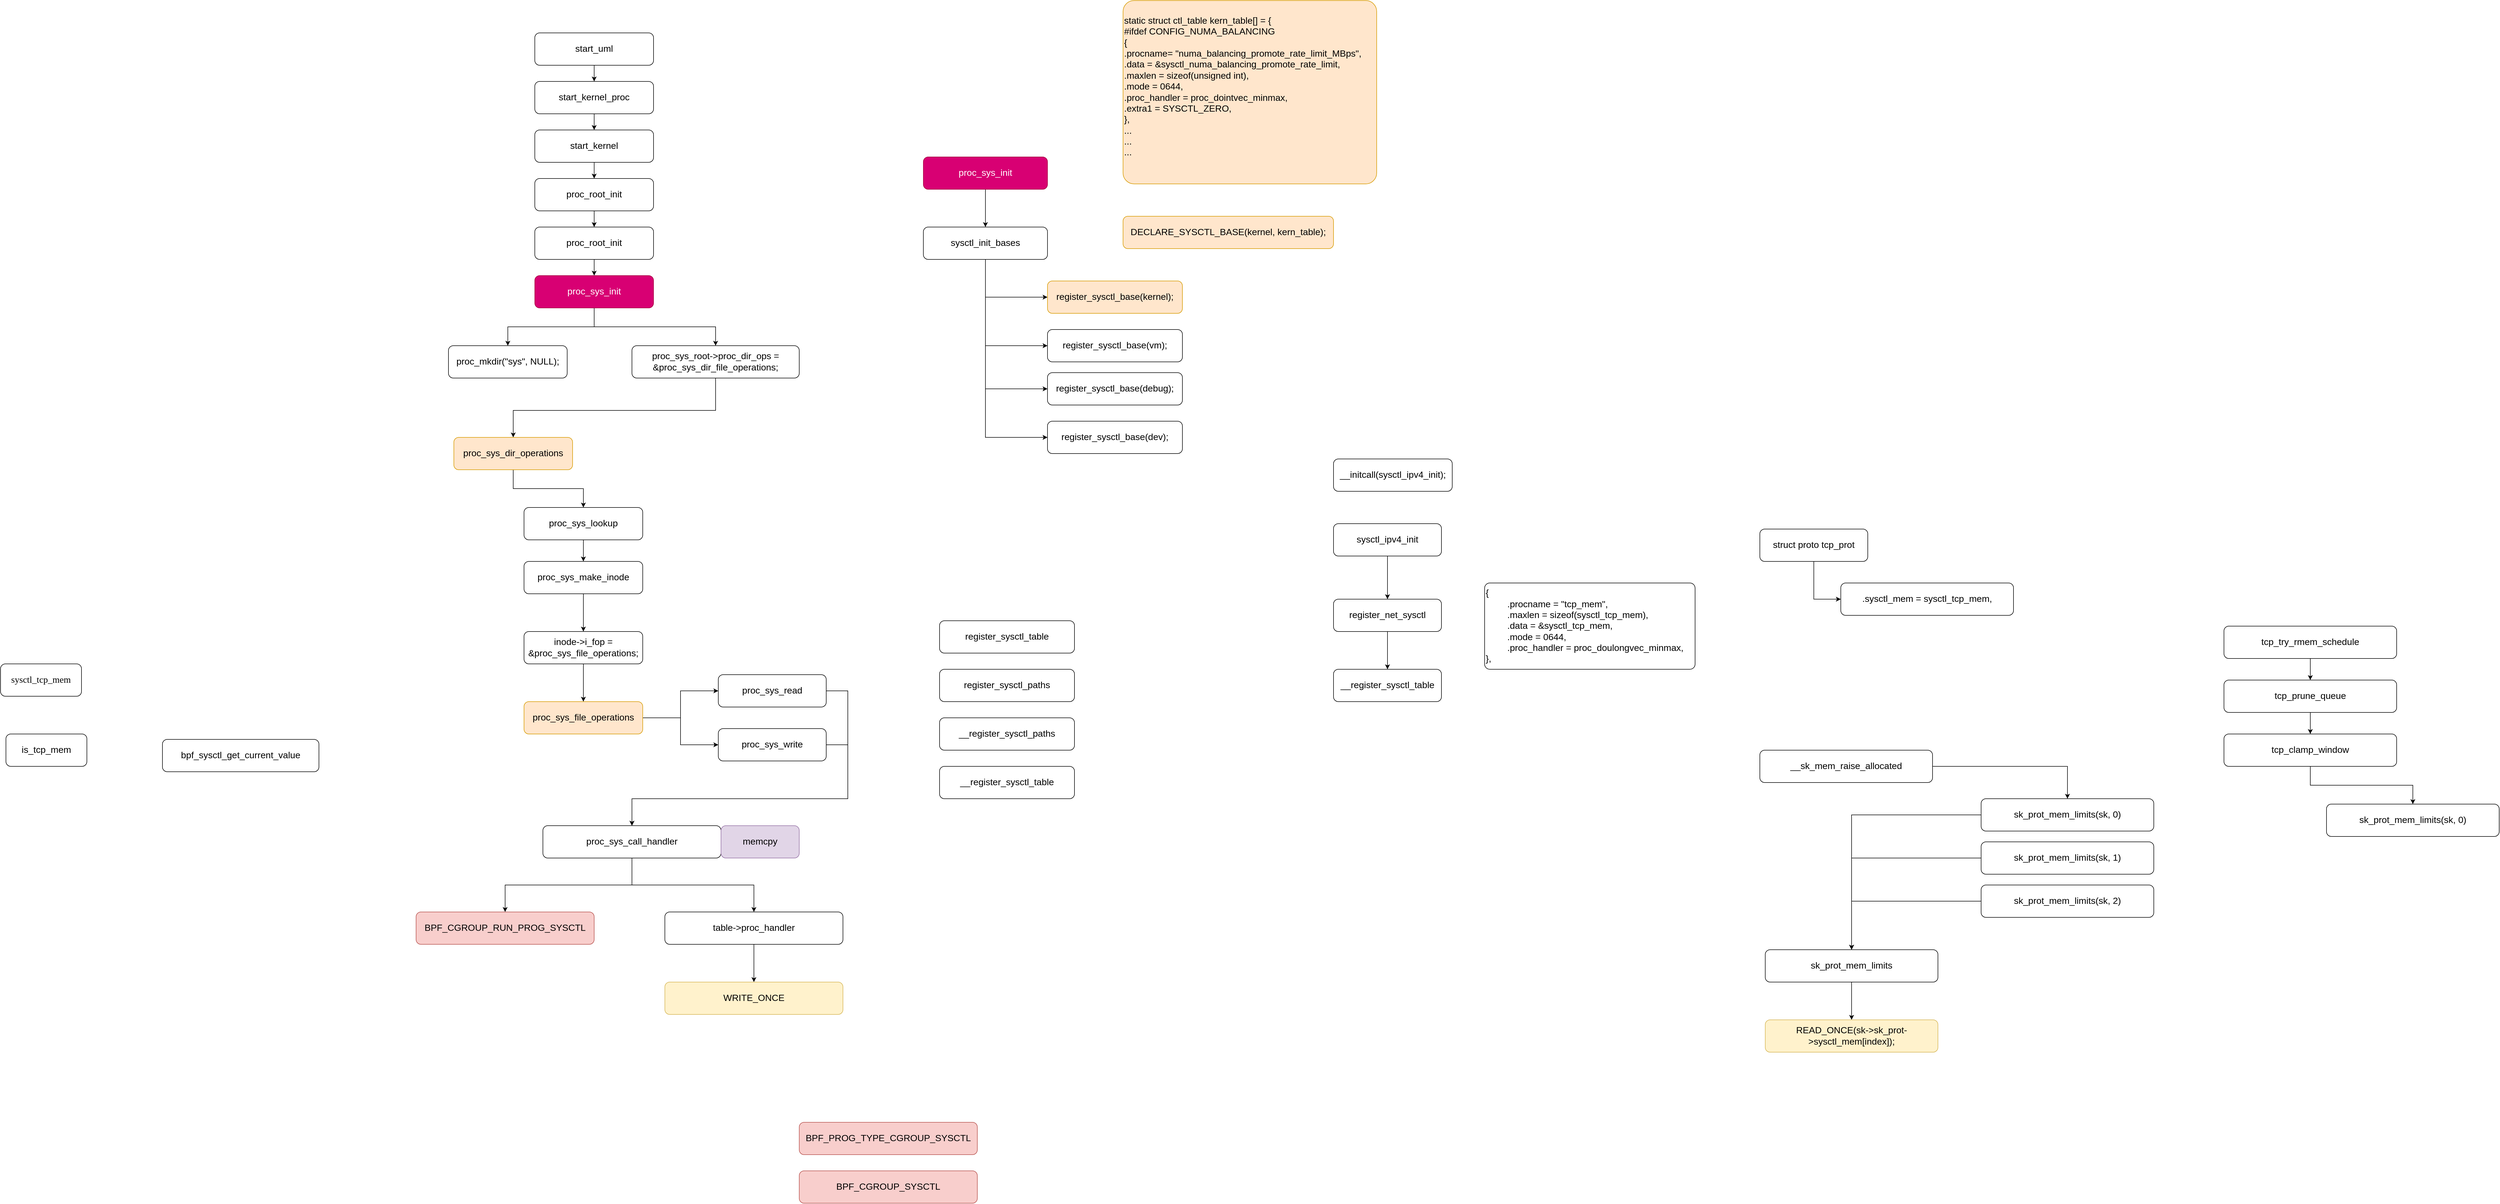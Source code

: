 <mxfile version="21.2.9" type="github">
  <diagram name="第 1 页" id="UhOqMrJpVa5OOBqp4UN_">
    <mxGraphModel dx="2771" dy="2373" grid="1" gridSize="10" guides="1" tooltips="1" connect="1" arrows="1" fold="1" page="1" pageScale="1" pageWidth="827" pageHeight="1169" math="0" shadow="0">
      <root>
        <mxCell id="0" />
        <mxCell id="1" parent="0" />
        <mxCell id="S9WwIThJoDWI54Gwqipy-3" value="&lt;font face=&quot;Garamond&quot; style=&quot;font-size: 17px;&quot;&gt;sysctl_tcp_mem&lt;/font&gt;" style="rounded=1;whiteSpace=wrap;html=1;fontSize=17;" parent="1" vertex="1">
          <mxGeometry x="-670" y="260" width="150" height="60" as="geometry" />
        </mxCell>
        <mxCell id="S9WwIThJoDWI54Gwqipy-4" value="is_tcp_mem" style="rounded=1;whiteSpace=wrap;html=1;fontSize=17;" parent="1" vertex="1">
          <mxGeometry x="-660" y="390" width="150" height="60" as="geometry" />
        </mxCell>
        <mxCell id="S9WwIThJoDWI54Gwqipy-5" value="bpf_sysctl_get_current_value" style="rounded=1;whiteSpace=wrap;html=1;fontSize=17;" parent="1" vertex="1">
          <mxGeometry x="-370" y="400" width="290" height="60" as="geometry" />
        </mxCell>
        <mxCell id="S9WwIThJoDWI54Gwqipy-6" value="BPF_CGROUP_RUN_PROG_SYSCTL" style="rounded=1;whiteSpace=wrap;html=1;fontSize=17;fillColor=#f8cecc;strokeColor=#b85450;" parent="1" vertex="1">
          <mxGeometry x="100" y="720" width="330" height="60" as="geometry" />
        </mxCell>
        <mxCell id="9XG2BIqTgFoNW4vE4yJE-37" style="edgeStyle=orthogonalEdgeStyle;rounded=0;orthogonalLoop=1;jettySize=auto;html=1;" edge="1" parent="1" source="S9WwIThJoDWI54Gwqipy-7" target="9XG2BIqTgFoNW4vE4yJE-36">
          <mxGeometry relative="1" as="geometry" />
        </mxCell>
        <mxCell id="S9WwIThJoDWI54Gwqipy-7" value="table-&amp;gt;proc_handler" style="rounded=1;whiteSpace=wrap;html=1;fontSize=17;" parent="1" vertex="1">
          <mxGeometry x="561" y="720" width="330" height="60" as="geometry" />
        </mxCell>
        <mxCell id="S9WwIThJoDWI54Gwqipy-15" style="edgeStyle=orthogonalEdgeStyle;rounded=0;orthogonalLoop=1;jettySize=auto;html=1;" parent="1" source="S9WwIThJoDWI54Gwqipy-8" target="S9WwIThJoDWI54Gwqipy-7" edge="1">
          <mxGeometry relative="1" as="geometry" />
        </mxCell>
        <mxCell id="9XG2BIqTgFoNW4vE4yJE-15" style="edgeStyle=orthogonalEdgeStyle;rounded=0;orthogonalLoop=1;jettySize=auto;html=1;" edge="1" parent="1" source="S9WwIThJoDWI54Gwqipy-8" target="S9WwIThJoDWI54Gwqipy-6">
          <mxGeometry relative="1" as="geometry" />
        </mxCell>
        <mxCell id="S9WwIThJoDWI54Gwqipy-8" value="proc_sys_call_handler" style="rounded=1;whiteSpace=wrap;html=1;fontSize=17;" parent="1" vertex="1">
          <mxGeometry x="335" y="560" width="330" height="60" as="geometry" />
        </mxCell>
        <mxCell id="S9WwIThJoDWI54Gwqipy-19" style="edgeStyle=orthogonalEdgeStyle;rounded=0;orthogonalLoop=1;jettySize=auto;html=1;" parent="1" source="S9WwIThJoDWI54Gwqipy-9" target="S9WwIThJoDWI54Gwqipy-8" edge="1">
          <mxGeometry relative="1" as="geometry">
            <Array as="points">
              <mxPoint x="900" y="310" />
              <mxPoint x="900" y="510" />
              <mxPoint x="500" y="510" />
            </Array>
          </mxGeometry>
        </mxCell>
        <mxCell id="S9WwIThJoDWI54Gwqipy-9" value="proc_sys_read" style="rounded=1;whiteSpace=wrap;html=1;fontSize=17;" parent="1" vertex="1">
          <mxGeometry x="660" y="280" width="200" height="60" as="geometry" />
        </mxCell>
        <mxCell id="S9WwIThJoDWI54Gwqipy-20" style="edgeStyle=orthogonalEdgeStyle;rounded=0;orthogonalLoop=1;jettySize=auto;html=1;" parent="1" source="S9WwIThJoDWI54Gwqipy-10" target="S9WwIThJoDWI54Gwqipy-8" edge="1">
          <mxGeometry relative="1" as="geometry">
            <Array as="points">
              <mxPoint x="900" y="410" />
              <mxPoint x="900" y="510" />
              <mxPoint x="500" y="510" />
            </Array>
          </mxGeometry>
        </mxCell>
        <mxCell id="S9WwIThJoDWI54Gwqipy-10" value="proc_sys_write" style="rounded=1;whiteSpace=wrap;html=1;fontSize=17;" parent="1" vertex="1">
          <mxGeometry x="660" y="380" width="200" height="60" as="geometry" />
        </mxCell>
        <mxCell id="S9WwIThJoDWI54Gwqipy-16" style="edgeStyle=orthogonalEdgeStyle;rounded=0;orthogonalLoop=1;jettySize=auto;html=1;" parent="1" source="S9WwIThJoDWI54Gwqipy-11" target="S9WwIThJoDWI54Gwqipy-9" edge="1">
          <mxGeometry relative="1" as="geometry" />
        </mxCell>
        <mxCell id="S9WwIThJoDWI54Gwqipy-22" style="edgeStyle=orthogonalEdgeStyle;rounded=0;orthogonalLoop=1;jettySize=auto;html=1;entryX=0;entryY=0.5;entryDx=0;entryDy=0;" parent="1" source="S9WwIThJoDWI54Gwqipy-11" target="S9WwIThJoDWI54Gwqipy-10" edge="1">
          <mxGeometry relative="1" as="geometry" />
        </mxCell>
        <mxCell id="S9WwIThJoDWI54Gwqipy-11" value="proc_sys_file_operations" style="rounded=1;whiteSpace=wrap;html=1;fontSize=17;fillColor=#ffe6cc;strokeColor=#d79b00;" parent="1" vertex="1">
          <mxGeometry x="300" y="330" width="220" height="60" as="geometry" />
        </mxCell>
        <mxCell id="9XG2BIqTgFoNW4vE4yJE-14" style="edgeStyle=orthogonalEdgeStyle;rounded=0;orthogonalLoop=1;jettySize=auto;html=1;entryX=0.5;entryY=0;entryDx=0;entryDy=0;" edge="1" parent="1" source="S9WwIThJoDWI54Gwqipy-23" target="S9WwIThJoDWI54Gwqipy-11">
          <mxGeometry relative="1" as="geometry" />
        </mxCell>
        <mxCell id="S9WwIThJoDWI54Gwqipy-23" value="inode-&amp;gt;i_fop = &amp;amp;proc_sys_file_operations;" style="rounded=1;whiteSpace=wrap;html=1;fontSize=17;" parent="1" vertex="1">
          <mxGeometry x="300" y="200" width="220" height="60" as="geometry" />
        </mxCell>
        <mxCell id="9XG2BIqTgFoNW4vE4yJE-17" style="edgeStyle=orthogonalEdgeStyle;rounded=0;orthogonalLoop=1;jettySize=auto;html=1;" edge="1" parent="1" source="S9WwIThJoDWI54Gwqipy-24" target="S9WwIThJoDWI54Gwqipy-23">
          <mxGeometry relative="1" as="geometry" />
        </mxCell>
        <mxCell id="S9WwIThJoDWI54Gwqipy-24" value="proc_sys_make_inode" style="rounded=1;whiteSpace=wrap;html=1;fontSize=17;" parent="1" vertex="1">
          <mxGeometry x="300" y="70" width="220" height="60" as="geometry" />
        </mxCell>
        <mxCell id="9XG2BIqTgFoNW4vE4yJE-16" style="edgeStyle=orthogonalEdgeStyle;rounded=0;orthogonalLoop=1;jettySize=auto;html=1;" edge="1" parent="1" source="S9WwIThJoDWI54Gwqipy-25" target="S9WwIThJoDWI54Gwqipy-24">
          <mxGeometry relative="1" as="geometry" />
        </mxCell>
        <mxCell id="S9WwIThJoDWI54Gwqipy-25" value="proc_sys_lookup" style="rounded=1;whiteSpace=wrap;html=1;fontSize=17;" parent="1" vertex="1">
          <mxGeometry x="300" y="-30" width="220" height="60" as="geometry" />
        </mxCell>
        <mxCell id="9XG2BIqTgFoNW4vE4yJE-13" style="edgeStyle=orthogonalEdgeStyle;rounded=0;orthogonalLoop=1;jettySize=auto;html=1;" edge="1" parent="1" source="S9WwIThJoDWI54Gwqipy-27" target="S9WwIThJoDWI54Gwqipy-25">
          <mxGeometry relative="1" as="geometry" />
        </mxCell>
        <mxCell id="S9WwIThJoDWI54Gwqipy-27" value="proc_sys_dir_operations" style="rounded=1;whiteSpace=wrap;html=1;fontSize=17;fillColor=#ffe6cc;strokeColor=#d79b00;" parent="1" vertex="1">
          <mxGeometry x="170" y="-160" width="220" height="60" as="geometry" />
        </mxCell>
        <mxCell id="9XG2BIqTgFoNW4vE4yJE-51" style="edgeStyle=orthogonalEdgeStyle;rounded=0;orthogonalLoop=1;jettySize=auto;html=1;" edge="1" parent="1" source="9XG2BIqTgFoNW4vE4yJE-1" target="9XG2BIqTgFoNW4vE4yJE-2">
          <mxGeometry relative="1" as="geometry" />
        </mxCell>
        <mxCell id="9XG2BIqTgFoNW4vE4yJE-1" value="start_uml" style="rounded=1;whiteSpace=wrap;html=1;fontSize=17;" vertex="1" parent="1">
          <mxGeometry x="320" y="-910" width="220" height="60" as="geometry" />
        </mxCell>
        <mxCell id="9XG2BIqTgFoNW4vE4yJE-50" style="edgeStyle=orthogonalEdgeStyle;rounded=0;orthogonalLoop=1;jettySize=auto;html=1;" edge="1" parent="1" source="9XG2BIqTgFoNW4vE4yJE-2" target="9XG2BIqTgFoNW4vE4yJE-3">
          <mxGeometry relative="1" as="geometry" />
        </mxCell>
        <mxCell id="9XG2BIqTgFoNW4vE4yJE-2" value="start_kernel_proc" style="rounded=1;whiteSpace=wrap;html=1;fontSize=17;" vertex="1" parent="1">
          <mxGeometry x="320" y="-820" width="220" height="60" as="geometry" />
        </mxCell>
        <mxCell id="9XG2BIqTgFoNW4vE4yJE-52" style="edgeStyle=orthogonalEdgeStyle;rounded=0;orthogonalLoop=1;jettySize=auto;html=1;" edge="1" parent="1" source="9XG2BIqTgFoNW4vE4yJE-3" target="9XG2BIqTgFoNW4vE4yJE-4">
          <mxGeometry relative="1" as="geometry" />
        </mxCell>
        <mxCell id="9XG2BIqTgFoNW4vE4yJE-3" value="start_kernel" style="rounded=1;whiteSpace=wrap;html=1;fontSize=17;" vertex="1" parent="1">
          <mxGeometry x="320" y="-730" width="220" height="60" as="geometry" />
        </mxCell>
        <mxCell id="9XG2BIqTgFoNW4vE4yJE-53" style="edgeStyle=orthogonalEdgeStyle;rounded=0;orthogonalLoop=1;jettySize=auto;html=1;" edge="1" parent="1" source="9XG2BIqTgFoNW4vE4yJE-4" target="9XG2BIqTgFoNW4vE4yJE-5">
          <mxGeometry relative="1" as="geometry" />
        </mxCell>
        <mxCell id="9XG2BIqTgFoNW4vE4yJE-4" value="proc_root_init" style="rounded=1;whiteSpace=wrap;html=1;fontSize=17;" vertex="1" parent="1">
          <mxGeometry x="320" y="-640" width="220" height="60" as="geometry" />
        </mxCell>
        <mxCell id="9XG2BIqTgFoNW4vE4yJE-54" style="edgeStyle=orthogonalEdgeStyle;rounded=0;orthogonalLoop=1;jettySize=auto;html=1;" edge="1" parent="1" source="9XG2BIqTgFoNW4vE4yJE-5" target="9XG2BIqTgFoNW4vE4yJE-6">
          <mxGeometry relative="1" as="geometry" />
        </mxCell>
        <mxCell id="9XG2BIqTgFoNW4vE4yJE-5" value="proc_root_init" style="rounded=1;whiteSpace=wrap;html=1;fontSize=17;" vertex="1" parent="1">
          <mxGeometry x="320" y="-550" width="220" height="60" as="geometry" />
        </mxCell>
        <mxCell id="9XG2BIqTgFoNW4vE4yJE-9" style="edgeStyle=orthogonalEdgeStyle;rounded=0;orthogonalLoop=1;jettySize=auto;html=1;" edge="1" parent="1" source="9XG2BIqTgFoNW4vE4yJE-6" target="9XG2BIqTgFoNW4vE4yJE-7">
          <mxGeometry relative="1" as="geometry" />
        </mxCell>
        <mxCell id="9XG2BIqTgFoNW4vE4yJE-10" style="edgeStyle=orthogonalEdgeStyle;rounded=0;orthogonalLoop=1;jettySize=auto;html=1;" edge="1" parent="1" source="9XG2BIqTgFoNW4vE4yJE-6" target="9XG2BIqTgFoNW4vE4yJE-8">
          <mxGeometry relative="1" as="geometry" />
        </mxCell>
        <mxCell id="9XG2BIqTgFoNW4vE4yJE-6" value="proc_sys_init" style="rounded=1;whiteSpace=wrap;html=1;fontSize=17;fillColor=#d80073;fontColor=#ffffff;strokeColor=#A50040;" vertex="1" parent="1">
          <mxGeometry x="320" y="-460" width="220" height="60" as="geometry" />
        </mxCell>
        <mxCell id="9XG2BIqTgFoNW4vE4yJE-7" value="proc_mkdir(&quot;sys&quot;, NULL);" style="rounded=1;whiteSpace=wrap;html=1;fontSize=17;" vertex="1" parent="1">
          <mxGeometry x="160" y="-330" width="220" height="60" as="geometry" />
        </mxCell>
        <mxCell id="9XG2BIqTgFoNW4vE4yJE-12" style="edgeStyle=orthogonalEdgeStyle;rounded=0;orthogonalLoop=1;jettySize=auto;html=1;" edge="1" parent="1" source="9XG2BIqTgFoNW4vE4yJE-8" target="S9WwIThJoDWI54Gwqipy-27">
          <mxGeometry relative="1" as="geometry">
            <Array as="points">
              <mxPoint x="655" y="-210" />
              <mxPoint x="280" y="-210" />
            </Array>
          </mxGeometry>
        </mxCell>
        <mxCell id="9XG2BIqTgFoNW4vE4yJE-8" value="proc_sys_root-&amp;gt;proc_dir_ops = &amp;amp;proc_sys_dir_file_operations;" style="rounded=1;whiteSpace=wrap;html=1;fontSize=17;" vertex="1" parent="1">
          <mxGeometry x="500" y="-330" width="310" height="60" as="geometry" />
        </mxCell>
        <mxCell id="9XG2BIqTgFoNW4vE4yJE-38" style="edgeStyle=orthogonalEdgeStyle;rounded=0;orthogonalLoop=1;jettySize=auto;html=1;" edge="1" parent="1" source="9XG2BIqTgFoNW4vE4yJE-18" target="9XG2BIqTgFoNW4vE4yJE-19">
          <mxGeometry relative="1" as="geometry" />
        </mxCell>
        <mxCell id="9XG2BIqTgFoNW4vE4yJE-18" value="sysctl_ipv4_init" style="rounded=1;whiteSpace=wrap;html=1;fontSize=17;" vertex="1" parent="1">
          <mxGeometry x="1800" width="200" height="60" as="geometry" />
        </mxCell>
        <mxCell id="9XG2BIqTgFoNW4vE4yJE-39" style="edgeStyle=orthogonalEdgeStyle;rounded=0;orthogonalLoop=1;jettySize=auto;html=1;entryX=0.5;entryY=0;entryDx=0;entryDy=0;" edge="1" parent="1" source="9XG2BIqTgFoNW4vE4yJE-19" target="9XG2BIqTgFoNW4vE4yJE-20">
          <mxGeometry relative="1" as="geometry" />
        </mxCell>
        <mxCell id="9XG2BIqTgFoNW4vE4yJE-19" value="register_net_sysctl" style="rounded=1;whiteSpace=wrap;html=1;fontSize=17;" vertex="1" parent="1">
          <mxGeometry x="1800" y="140" width="200" height="60" as="geometry" />
        </mxCell>
        <mxCell id="9XG2BIqTgFoNW4vE4yJE-20" value="__register_sysctl_table" style="rounded=1;whiteSpace=wrap;html=1;fontSize=17;" vertex="1" parent="1">
          <mxGeometry x="1800" y="270" width="200" height="60" as="geometry" />
        </mxCell>
        <mxCell id="9XG2BIqTgFoNW4vE4yJE-21" value="&lt;div&gt;{&lt;span style=&quot;&quot;&gt;&lt;/span&gt;&lt;/div&gt;&lt;blockquote style=&quot;margin: 0 0 0 40px; border: none; padding: 0px;&quot;&gt;&lt;div&gt;&lt;span style=&quot;&quot;&gt;.procname&lt;span style=&quot;&quot;&gt;	&lt;/span&gt;= &quot;tcp_mem&quot;,&lt;/span&gt;&lt;/div&gt;&lt;div&gt;&lt;span style=&quot;&quot;&gt;.maxlen&lt;span style=&quot;&quot;&gt;		&lt;/span&gt;= sizeof(sysctl_tcp_mem),&lt;/span&gt;&lt;/div&gt;&lt;div&gt;&lt;span style=&quot;&quot;&gt;.data&lt;span style=&quot;&quot;&gt;		&lt;/span&gt;= &amp;amp;sysctl_tcp_mem,&lt;/span&gt;&lt;/div&gt;&lt;div&gt;&lt;span style=&quot;&quot;&gt;.mode&lt;span style=&quot;&quot;&gt;		&lt;/span&gt;= 0644,&lt;/span&gt;&lt;/div&gt;&lt;div&gt;&lt;span style=&quot;&quot;&gt;.proc_handler&lt;span style=&quot;&quot;&gt;	&lt;/span&gt;= proc_doulongvec_minmax,&lt;/span&gt;&lt;/div&gt;&lt;/blockquote&gt;&lt;div&gt;&lt;span style=&quot;&quot;&gt;&lt;span style=&quot;&quot;&gt;	&lt;/span&gt;},&lt;/span&gt;&lt;/div&gt;" style="rounded=1;whiteSpace=wrap;html=1;fontSize=17;align=left;arcSize=6;" vertex="1" parent="1">
          <mxGeometry x="2080" y="110" width="390" height="160" as="geometry" />
        </mxCell>
        <mxCell id="9XG2BIqTgFoNW4vE4yJE-40" style="edgeStyle=orthogonalEdgeStyle;rounded=0;orthogonalLoop=1;jettySize=auto;html=1;entryX=0;entryY=0.5;entryDx=0;entryDy=0;" edge="1" parent="1" source="9XG2BIqTgFoNW4vE4yJE-22" target="9XG2BIqTgFoNW4vE4yJE-23">
          <mxGeometry relative="1" as="geometry" />
        </mxCell>
        <mxCell id="9XG2BIqTgFoNW4vE4yJE-22" value="struct proto tcp_prot" style="rounded=1;whiteSpace=wrap;html=1;fontSize=17;" vertex="1" parent="1">
          <mxGeometry x="2590" y="10" width="200" height="60" as="geometry" />
        </mxCell>
        <mxCell id="9XG2BIqTgFoNW4vE4yJE-23" value=".sysctl_mem		= sysctl_tcp_mem," style="rounded=1;whiteSpace=wrap;html=1;fontSize=17;" vertex="1" parent="1">
          <mxGeometry x="2740" y="110" width="320" height="60" as="geometry" />
        </mxCell>
        <mxCell id="9XG2BIqTgFoNW4vE4yJE-34" style="edgeStyle=orthogonalEdgeStyle;rounded=0;orthogonalLoop=1;jettySize=auto;html=1;entryX=0.5;entryY=0;entryDx=0;entryDy=0;" edge="1" parent="1" source="9XG2BIqTgFoNW4vE4yJE-24" target="9XG2BIqTgFoNW4vE4yJE-25">
          <mxGeometry relative="1" as="geometry" />
        </mxCell>
        <mxCell id="9XG2BIqTgFoNW4vE4yJE-24" value="sk_prot_mem_limits" style="rounded=1;whiteSpace=wrap;html=1;fontSize=17;" vertex="1" parent="1">
          <mxGeometry x="2600" y="790" width="320" height="60" as="geometry" />
        </mxCell>
        <mxCell id="9XG2BIqTgFoNW4vE4yJE-25" value="READ_ONCE(sk-&amp;gt;sk_prot-&amp;gt;sysctl_mem[index]);" style="rounded=1;whiteSpace=wrap;html=1;fontSize=17;fillColor=#fff2cc;strokeColor=#d6b656;" vertex="1" parent="1">
          <mxGeometry x="2600" y="920" width="320" height="60" as="geometry" />
        </mxCell>
        <mxCell id="9XG2BIqTgFoNW4vE4yJE-30" style="edgeStyle=orthogonalEdgeStyle;rounded=0;orthogonalLoop=1;jettySize=auto;html=1;" edge="1" parent="1" source="9XG2BIqTgFoNW4vE4yJE-26" target="9XG2BIqTgFoNW4vE4yJE-27">
          <mxGeometry relative="1" as="geometry" />
        </mxCell>
        <mxCell id="9XG2BIqTgFoNW4vE4yJE-26" value="__sk_mem_raise_allocated" style="rounded=1;whiteSpace=wrap;html=1;fontSize=17;" vertex="1" parent="1">
          <mxGeometry x="2590" y="420" width="320" height="60" as="geometry" />
        </mxCell>
        <mxCell id="9XG2BIqTgFoNW4vE4yJE-31" style="edgeStyle=orthogonalEdgeStyle;rounded=0;orthogonalLoop=1;jettySize=auto;html=1;" edge="1" parent="1" source="9XG2BIqTgFoNW4vE4yJE-27" target="9XG2BIqTgFoNW4vE4yJE-24">
          <mxGeometry relative="1" as="geometry" />
        </mxCell>
        <mxCell id="9XG2BIqTgFoNW4vE4yJE-27" value="sk_prot_mem_limits(sk, 0)" style="rounded=1;whiteSpace=wrap;html=1;fontSize=17;" vertex="1" parent="1">
          <mxGeometry x="3000" y="510" width="320" height="60" as="geometry" />
        </mxCell>
        <mxCell id="9XG2BIqTgFoNW4vE4yJE-32" style="edgeStyle=orthogonalEdgeStyle;rounded=0;orthogonalLoop=1;jettySize=auto;html=1;" edge="1" parent="1" source="9XG2BIqTgFoNW4vE4yJE-28" target="9XG2BIqTgFoNW4vE4yJE-24">
          <mxGeometry relative="1" as="geometry" />
        </mxCell>
        <mxCell id="9XG2BIqTgFoNW4vE4yJE-28" value="sk_prot_mem_limits(sk, 1)" style="rounded=1;whiteSpace=wrap;html=1;fontSize=17;" vertex="1" parent="1">
          <mxGeometry x="3000" y="590" width="320" height="60" as="geometry" />
        </mxCell>
        <mxCell id="9XG2BIqTgFoNW4vE4yJE-33" style="edgeStyle=orthogonalEdgeStyle;rounded=0;orthogonalLoop=1;jettySize=auto;html=1;" edge="1" parent="1" source="9XG2BIqTgFoNW4vE4yJE-29" target="9XG2BIqTgFoNW4vE4yJE-24">
          <mxGeometry relative="1" as="geometry" />
        </mxCell>
        <mxCell id="9XG2BIqTgFoNW4vE4yJE-29" value="sk_prot_mem_limits(sk, 2)" style="rounded=1;whiteSpace=wrap;html=1;fontSize=17;" vertex="1" parent="1">
          <mxGeometry x="3000" y="670" width="320" height="60" as="geometry" />
        </mxCell>
        <mxCell id="9XG2BIqTgFoNW4vE4yJE-35" value="memcpy" style="rounded=1;whiteSpace=wrap;html=1;fontSize=17;fillColor=#e1d5e7;strokeColor=#9673a6;" vertex="1" parent="1">
          <mxGeometry x="665" y="560" width="145" height="60" as="geometry" />
        </mxCell>
        <mxCell id="9XG2BIqTgFoNW4vE4yJE-36" value="WRITE_ONCE" style="rounded=1;whiteSpace=wrap;html=1;fontSize=17;fillColor=#fff2cc;strokeColor=#d6b656;" vertex="1" parent="1">
          <mxGeometry x="561" y="850" width="330" height="60" as="geometry" />
        </mxCell>
        <mxCell id="9XG2BIqTgFoNW4vE4yJE-47" style="edgeStyle=orthogonalEdgeStyle;rounded=0;orthogonalLoop=1;jettySize=auto;html=1;" edge="1" parent="1" source="9XG2BIqTgFoNW4vE4yJE-41" target="9XG2BIqTgFoNW4vE4yJE-42">
          <mxGeometry relative="1" as="geometry" />
        </mxCell>
        <mxCell id="9XG2BIqTgFoNW4vE4yJE-41" value="tcp_clamp_window" style="rounded=1;whiteSpace=wrap;html=1;fontSize=17;" vertex="1" parent="1">
          <mxGeometry x="3450" y="390" width="320" height="60" as="geometry" />
        </mxCell>
        <mxCell id="9XG2BIqTgFoNW4vE4yJE-42" value="sk_prot_mem_limits(sk, 0)" style="rounded=1;whiteSpace=wrap;html=1;fontSize=17;" vertex="1" parent="1">
          <mxGeometry x="3640" y="520" width="320" height="60" as="geometry" />
        </mxCell>
        <mxCell id="9XG2BIqTgFoNW4vE4yJE-46" style="edgeStyle=orthogonalEdgeStyle;rounded=0;orthogonalLoop=1;jettySize=auto;html=1;" edge="1" parent="1" source="9XG2BIqTgFoNW4vE4yJE-43" target="9XG2BIqTgFoNW4vE4yJE-41">
          <mxGeometry relative="1" as="geometry" />
        </mxCell>
        <mxCell id="9XG2BIqTgFoNW4vE4yJE-43" value="tcp_prune_queue" style="rounded=1;whiteSpace=wrap;html=1;fontSize=17;" vertex="1" parent="1">
          <mxGeometry x="3450" y="290" width="320" height="60" as="geometry" />
        </mxCell>
        <mxCell id="9XG2BIqTgFoNW4vE4yJE-45" style="edgeStyle=orthogonalEdgeStyle;rounded=0;orthogonalLoop=1;jettySize=auto;html=1;" edge="1" parent="1" source="9XG2BIqTgFoNW4vE4yJE-44" target="9XG2BIqTgFoNW4vE4yJE-43">
          <mxGeometry relative="1" as="geometry" />
        </mxCell>
        <mxCell id="9XG2BIqTgFoNW4vE4yJE-44" value="tcp_try_rmem_schedule" style="rounded=1;whiteSpace=wrap;html=1;fontSize=17;" vertex="1" parent="1">
          <mxGeometry x="3450" y="190" width="320" height="60" as="geometry" />
        </mxCell>
        <mxCell id="9XG2BIqTgFoNW4vE4yJE-48" value="BPF_PROG_TYPE_CGROUP_SYSCTL" style="rounded=1;whiteSpace=wrap;html=1;fontSize=17;fillColor=#f8cecc;strokeColor=#b85450;" vertex="1" parent="1">
          <mxGeometry x="810" y="1110" width="330" height="60" as="geometry" />
        </mxCell>
        <mxCell id="9XG2BIqTgFoNW4vE4yJE-49" value="BPF_CGROUP_SYSCTL" style="rounded=1;whiteSpace=wrap;html=1;fontSize=17;fillColor=#f8cecc;strokeColor=#b85450;" vertex="1" parent="1">
          <mxGeometry x="810" y="1200" width="330" height="60" as="geometry" />
        </mxCell>
        <mxCell id="9XG2BIqTgFoNW4vE4yJE-55" value="__initcall(sysctl_ipv4_init);" style="rounded=1;whiteSpace=wrap;html=1;fontSize=17;" vertex="1" parent="1">
          <mxGeometry x="1800" y="-120" width="220" height="60" as="geometry" />
        </mxCell>
        <mxCell id="9XG2BIqTgFoNW4vE4yJE-70" style="edgeStyle=orthogonalEdgeStyle;rounded=0;orthogonalLoop=1;jettySize=auto;html=1;entryX=0;entryY=0.5;entryDx=0;entryDy=0;" edge="1" parent="1" source="9XG2BIqTgFoNW4vE4yJE-56" target="9XG2BIqTgFoNW4vE4yJE-60">
          <mxGeometry relative="1" as="geometry" />
        </mxCell>
        <mxCell id="9XG2BIqTgFoNW4vE4yJE-71" style="edgeStyle=orthogonalEdgeStyle;rounded=0;orthogonalLoop=1;jettySize=auto;html=1;entryX=0;entryY=0.5;entryDx=0;entryDy=0;" edge="1" parent="1" source="9XG2BIqTgFoNW4vE4yJE-56" target="9XG2BIqTgFoNW4vE4yJE-61">
          <mxGeometry relative="1" as="geometry" />
        </mxCell>
        <mxCell id="9XG2BIqTgFoNW4vE4yJE-72" style="edgeStyle=orthogonalEdgeStyle;rounded=0;orthogonalLoop=1;jettySize=auto;html=1;entryX=0;entryY=0.5;entryDx=0;entryDy=0;" edge="1" parent="1" source="9XG2BIqTgFoNW4vE4yJE-56" target="9XG2BIqTgFoNW4vE4yJE-62">
          <mxGeometry relative="1" as="geometry" />
        </mxCell>
        <mxCell id="9XG2BIqTgFoNW4vE4yJE-73" style="edgeStyle=orthogonalEdgeStyle;rounded=0;orthogonalLoop=1;jettySize=auto;html=1;entryX=0;entryY=0.5;entryDx=0;entryDy=0;" edge="1" parent="1" source="9XG2BIqTgFoNW4vE4yJE-56" target="9XG2BIqTgFoNW4vE4yJE-63">
          <mxGeometry relative="1" as="geometry" />
        </mxCell>
        <mxCell id="9XG2BIqTgFoNW4vE4yJE-56" value="sysctl_init_bases" style="rounded=1;whiteSpace=wrap;html=1;fontSize=17;" vertex="1" parent="1">
          <mxGeometry x="1040" y="-550" width="230" height="60" as="geometry" />
        </mxCell>
        <mxCell id="9XG2BIqTgFoNW4vE4yJE-59" style="edgeStyle=orthogonalEdgeStyle;rounded=0;orthogonalLoop=1;jettySize=auto;html=1;" edge="1" parent="1" source="9XG2BIqTgFoNW4vE4yJE-58" target="9XG2BIqTgFoNW4vE4yJE-56">
          <mxGeometry relative="1" as="geometry" />
        </mxCell>
        <mxCell id="9XG2BIqTgFoNW4vE4yJE-58" value="proc_sys_init" style="rounded=1;whiteSpace=wrap;html=1;fontSize=17;fillColor=#d80073;fontColor=#ffffff;strokeColor=#A50040;" vertex="1" parent="1">
          <mxGeometry x="1040" y="-680" width="230" height="60" as="geometry" />
        </mxCell>
        <mxCell id="9XG2BIqTgFoNW4vE4yJE-60" value="register_sysctl_base(kernel);" style="rounded=1;whiteSpace=wrap;html=1;fontSize=17;fillColor=#ffe6cc;strokeColor=#d79b00;" vertex="1" parent="1">
          <mxGeometry x="1270" y="-450" width="250" height="60" as="geometry" />
        </mxCell>
        <mxCell id="9XG2BIqTgFoNW4vE4yJE-61" value="register_sysctl_base(vm);" style="rounded=1;whiteSpace=wrap;html=1;fontSize=17;" vertex="1" parent="1">
          <mxGeometry x="1270" y="-360" width="250" height="60" as="geometry" />
        </mxCell>
        <mxCell id="9XG2BIqTgFoNW4vE4yJE-62" value="register_sysctl_base(debug);" style="rounded=1;whiteSpace=wrap;html=1;fontSize=17;" vertex="1" parent="1">
          <mxGeometry x="1270" y="-280" width="250" height="60" as="geometry" />
        </mxCell>
        <mxCell id="9XG2BIqTgFoNW4vE4yJE-63" value="register_sysctl_base(dev);" style="rounded=1;whiteSpace=wrap;html=1;fontSize=17;" vertex="1" parent="1">
          <mxGeometry x="1270" y="-190" width="250" height="60" as="geometry" />
        </mxCell>
        <mxCell id="9XG2BIqTgFoNW4vE4yJE-64" value="register_sysctl_table" style="rounded=1;whiteSpace=wrap;html=1;fontSize=17;" vertex="1" parent="1">
          <mxGeometry x="1070" y="180" width="250" height="60" as="geometry" />
        </mxCell>
        <mxCell id="9XG2BIqTgFoNW4vE4yJE-65" value="register_sysctl_paths" style="rounded=1;whiteSpace=wrap;html=1;fontSize=17;" vertex="1" parent="1">
          <mxGeometry x="1070" y="270" width="250" height="60" as="geometry" />
        </mxCell>
        <mxCell id="9XG2BIqTgFoNW4vE4yJE-66" value="__register_sysctl_paths" style="rounded=1;whiteSpace=wrap;html=1;fontSize=17;" vertex="1" parent="1">
          <mxGeometry x="1070" y="360" width="250" height="60" as="geometry" />
        </mxCell>
        <mxCell id="9XG2BIqTgFoNW4vE4yJE-67" value="__register_sysctl_table" style="rounded=1;whiteSpace=wrap;html=1;fontSize=17;" vertex="1" parent="1">
          <mxGeometry x="1070" y="450" width="250" height="60" as="geometry" />
        </mxCell>
        <mxCell id="9XG2BIqTgFoNW4vE4yJE-68" value="DECLARE_SYSCTL_BASE(kernel, kern_table);" style="rounded=1;whiteSpace=wrap;html=1;fontSize=17;fillColor=#ffe6cc;strokeColor=#d79b00;" vertex="1" parent="1">
          <mxGeometry x="1410" y="-570" width="390" height="60" as="geometry" />
        </mxCell>
        <mxCell id="9XG2BIqTgFoNW4vE4yJE-69" value="&lt;div&gt;static struct ctl_table kern_table[] = {&lt;/div&gt;&lt;div&gt;#ifdef CONFIG_NUMA_BALANCING&lt;/div&gt;&lt;div&gt;{&lt;span style=&quot;&quot;&gt;&lt;/span&gt;&lt;/div&gt;&lt;div&gt;&lt;div&gt;.procname= &quot;numa_balancing_promote_rate_limit_MBps&quot;,&lt;span style=&quot;&quot;&gt;		&lt;/span&gt;&lt;span style=&quot;&quot;&gt;&lt;/span&gt;&lt;/div&gt;&lt;div&gt;&lt;span style=&quot;&quot;&gt;&lt;span style=&quot;&quot;&gt;		&lt;/span&gt;.data&lt;span style=&quot;&quot;&gt;		&lt;/span&gt;= &amp;amp;sysctl_numa_balancing_promote_rate_limit,&lt;/span&gt;&lt;/div&gt;&lt;div&gt;&lt;span style=&quot;&quot;&gt;&lt;span style=&quot;&quot;&gt;		&lt;/span&gt;.maxlen&lt;span style=&quot;&quot;&gt;		&lt;/span&gt;= sizeof(unsigned int),&lt;/span&gt;&lt;/div&gt;&lt;div&gt;&lt;span style=&quot;&quot;&gt;&lt;span style=&quot;&quot;&gt;		&lt;/span&gt;.mode&lt;span style=&quot;&quot;&gt;		&lt;/span&gt;= 0644,&lt;/span&gt;&lt;/div&gt;&lt;div&gt;&lt;span style=&quot;&quot;&gt;&lt;span style=&quot;&quot;&gt;		&lt;/span&gt;.proc_handler&lt;span style=&quot;&quot;&gt;	&lt;/span&gt;= proc_dointvec_minmax,&lt;/span&gt;&lt;/div&gt;&lt;div&gt;&lt;span style=&quot;&quot;&gt;&lt;span style=&quot;&quot;&gt;		&lt;/span&gt;.extra1&lt;span style=&quot;&quot;&gt;		&lt;/span&gt;= SYSCTL_ZERO,&lt;/span&gt;&lt;/div&gt;&lt;/div&gt;&lt;div&gt;&lt;span style=&quot;&quot;&gt;&lt;span style=&quot;&quot;&gt;	&lt;/span&gt;},&lt;/span&gt;&lt;/div&gt;&lt;div&gt;...&lt;/div&gt;&lt;div&gt;...&lt;/div&gt;&lt;div&gt;...&lt;/div&gt;&lt;div&gt;&lt;br&gt;&lt;/div&gt;" style="rounded=1;whiteSpace=wrap;html=1;fontSize=17;fillColor=#ffe6cc;strokeColor=#d79b00;align=left;arcSize=6;" vertex="1" parent="1">
          <mxGeometry x="1410" y="-970" width="470" height="340" as="geometry" />
        </mxCell>
      </root>
    </mxGraphModel>
  </diagram>
</mxfile>
